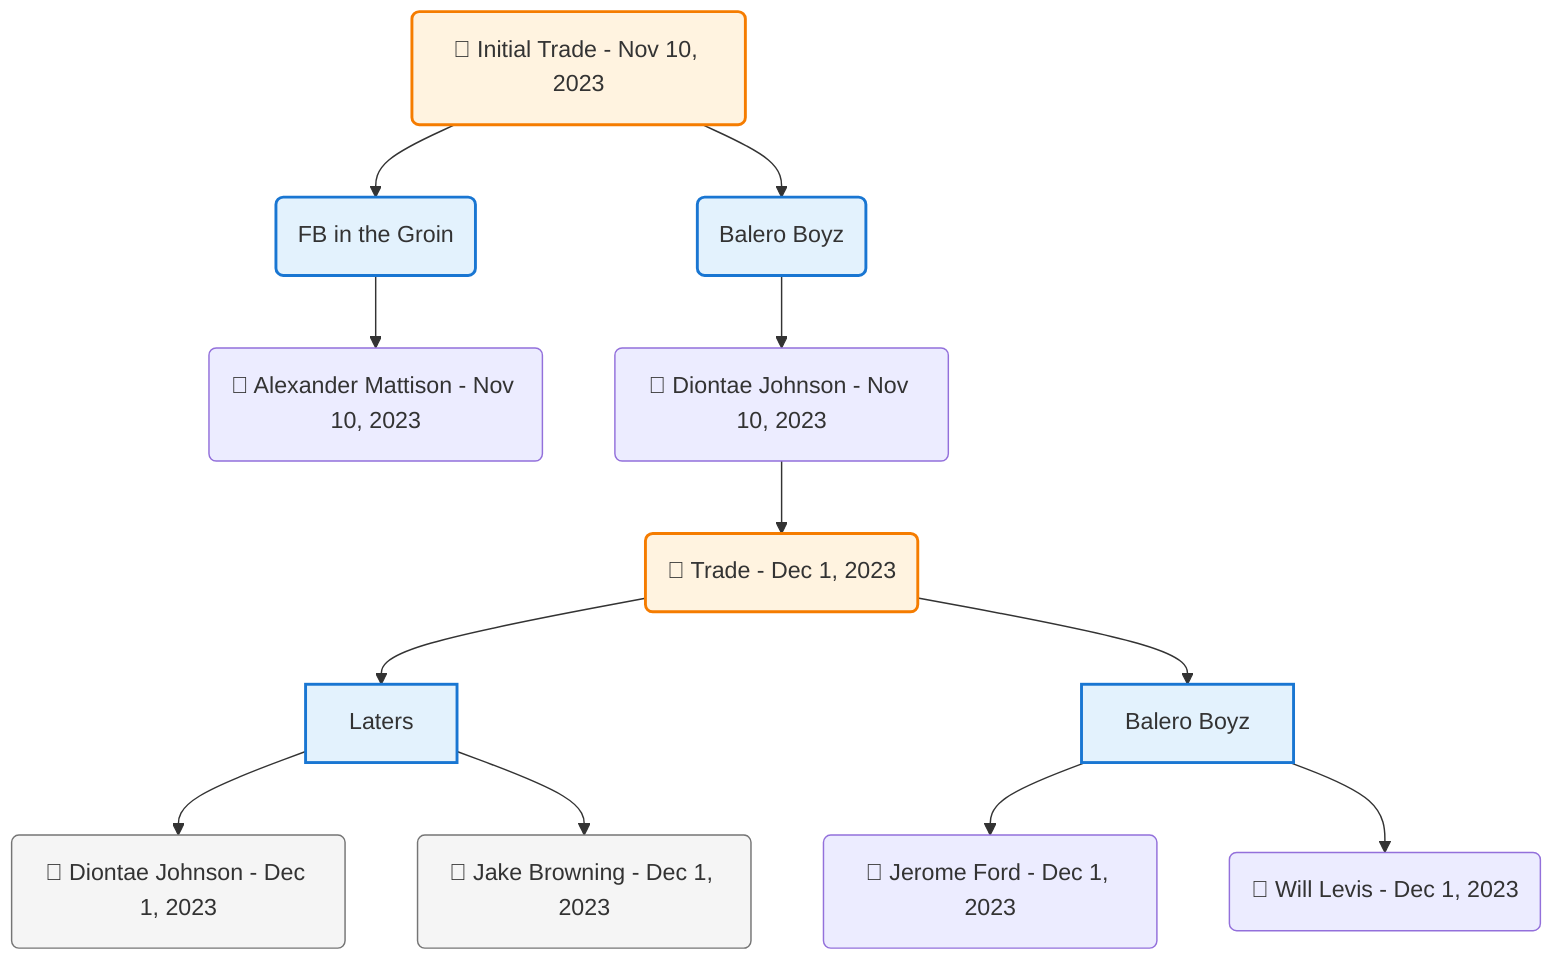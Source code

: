 flowchart TD

    TRADE_MAIN("🔄 Initial Trade - Nov 10, 2023")
    TEAM_1("FB in the Groin")
    TEAM_2("Balero Boyz")
    NODE_cecbd4ac-00fc-49be-bd26-9ff4ad73b9c6("🔄 Alexander Mattison - Nov 10, 2023")
    NODE_ff92b546-0aad-4ba8-b086-ea7feb2b21bc("🔄 Diontae Johnson - Nov 10, 2023")
    TRADE_b81b1ae3-8803-4c8d-aa1c-a9dcbee7cab8_3("🔄 Trade - Dec 1, 2023")
    TEAM_825928a9-7194-43aa-b7ae-fc78c2510b16_4["Laters"]
    NODE_08dcab2e-90d0-4861-b771-091fe3b528ae("🔄 Diontae Johnson - Dec 1, 2023")
    NODE_774272ec-1db8-490f-a990-88ad27ff6390("🔄 Jake Browning - Dec 1, 2023")
    TEAM_2feaf03e-fb22-498e-ac8f-e596b6ba7810_5["Balero Boyz"]
    NODE_a5ac4d89-76ce-4521-bd76-1ed69d435fcf("🔄 Jerome Ford - Dec 1, 2023")
    NODE_2b17c560-29ec-45de-9fe4-c9d1e620d457("🔄 Will Levis - Dec 1, 2023")

    TRADE_MAIN --> TEAM_1
    TRADE_MAIN --> TEAM_2
    TEAM_1 --> NODE_cecbd4ac-00fc-49be-bd26-9ff4ad73b9c6
    TEAM_2 --> NODE_ff92b546-0aad-4ba8-b086-ea7feb2b21bc
    NODE_ff92b546-0aad-4ba8-b086-ea7feb2b21bc --> TRADE_b81b1ae3-8803-4c8d-aa1c-a9dcbee7cab8_3
    TRADE_b81b1ae3-8803-4c8d-aa1c-a9dcbee7cab8_3 --> TEAM_825928a9-7194-43aa-b7ae-fc78c2510b16_4
    TEAM_825928a9-7194-43aa-b7ae-fc78c2510b16_4 --> NODE_08dcab2e-90d0-4861-b771-091fe3b528ae
    TEAM_825928a9-7194-43aa-b7ae-fc78c2510b16_4 --> NODE_774272ec-1db8-490f-a990-88ad27ff6390
    TRADE_b81b1ae3-8803-4c8d-aa1c-a9dcbee7cab8_3 --> TEAM_2feaf03e-fb22-498e-ac8f-e596b6ba7810_5
    TEAM_2feaf03e-fb22-498e-ac8f-e596b6ba7810_5 --> NODE_a5ac4d89-76ce-4521-bd76-1ed69d435fcf
    TEAM_2feaf03e-fb22-498e-ac8f-e596b6ba7810_5 --> NODE_2b17c560-29ec-45de-9fe4-c9d1e620d457

    %% Node styling
    classDef teamNode fill:#e3f2fd,stroke:#1976d2,stroke-width:2px
    classDef tradeNode fill:#fff3e0,stroke:#f57c00,stroke-width:2px
    classDef playerNode fill:#f3e5f5,stroke:#7b1fa2,stroke-width:1px
    classDef nonRootPlayerNode fill:#f5f5f5,stroke:#757575,stroke-width:1px
    classDef endNode fill:#ffebee,stroke:#c62828,stroke-width:2px
    classDef waiverNode fill:#e8f5e8,stroke:#388e3c,stroke-width:2px
    classDef championshipNode fill:#fff9c4,stroke:#f57f17,stroke-width:3px

    class TEAM_1,TEAM_2,TEAM_825928a9-7194-43aa-b7ae-fc78c2510b16_4,TEAM_2feaf03e-fb22-498e-ac8f-e596b6ba7810_5 teamNode
    class NODE_08dcab2e-90d0-4861-b771-091fe3b528ae,NODE_774272ec-1db8-490f-a990-88ad27ff6390 nonRootPlayerNode
    class TRADE_MAIN,TRADE_b81b1ae3-8803-4c8d-aa1c-a9dcbee7cab8_3 tradeNode